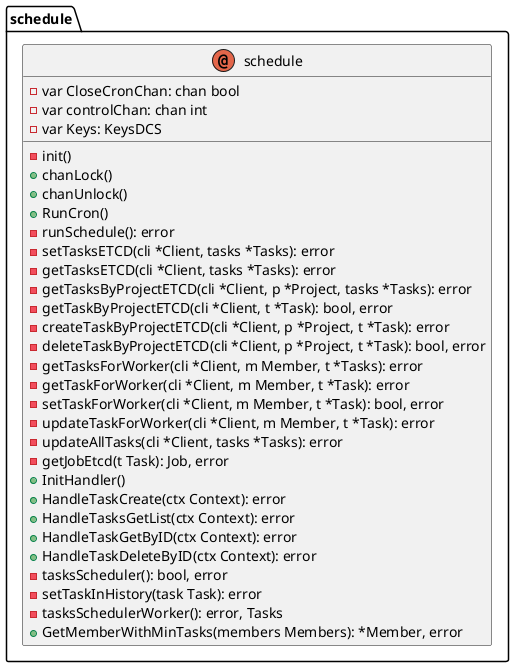 @startuml
package schedule{
annotation schedule {

-var CloseCronChan: chan bool
-var controlChan: chan int
-var Keys: KeysDCS
-init()
+сhanLock()
+сhanUnlock()
+RunCron()
-runSchedule(): error
-setTasksETCD(cli *Client, tasks *Tasks): error
-getTasksETCD(cli *Client, tasks *Tasks): error
-getTasksByProjectETCD(cli *Client, p *Project, tasks *Tasks): error
-getTaskByProjectETCD(cli *Client, t *Task): bool, error
-createTaskByProjectETCD(cli *Client, p *Project, t *Task): error
-deleteTaskByProjectETCD(cli *Client, p *Project, t *Task): bool, error
-getTasksForWorker(cli *Client, m Member, t *Tasks): error
-getTaskForWorker(cli *Client, m Member, t *Task): error
-setTaskForWorker(cli *Client, m Member, t *Task): bool, error
-updateTaskForWorker(cli *Client, m Member, t *Task): error
-updateAllTasks(cli *Client, tasks *Tasks): error
-getJobEtcd(t Task): Job, error
+InitHandler()
+HandleTaskCreate(ctx Context): error
+HandleTasksGetList(ctx Context): error
+HandleTaskGetByID(ctx Context): error
+HandleTaskDeleteByID(ctx Context): error
-tasksScheduler(): bool, error
-setTaskInHistory(task Task): error
-tasksSchedulerWorker(): error, Tasks
+GetMemberWithMinTasks(members Members): *Member, error
}
}


@enduml